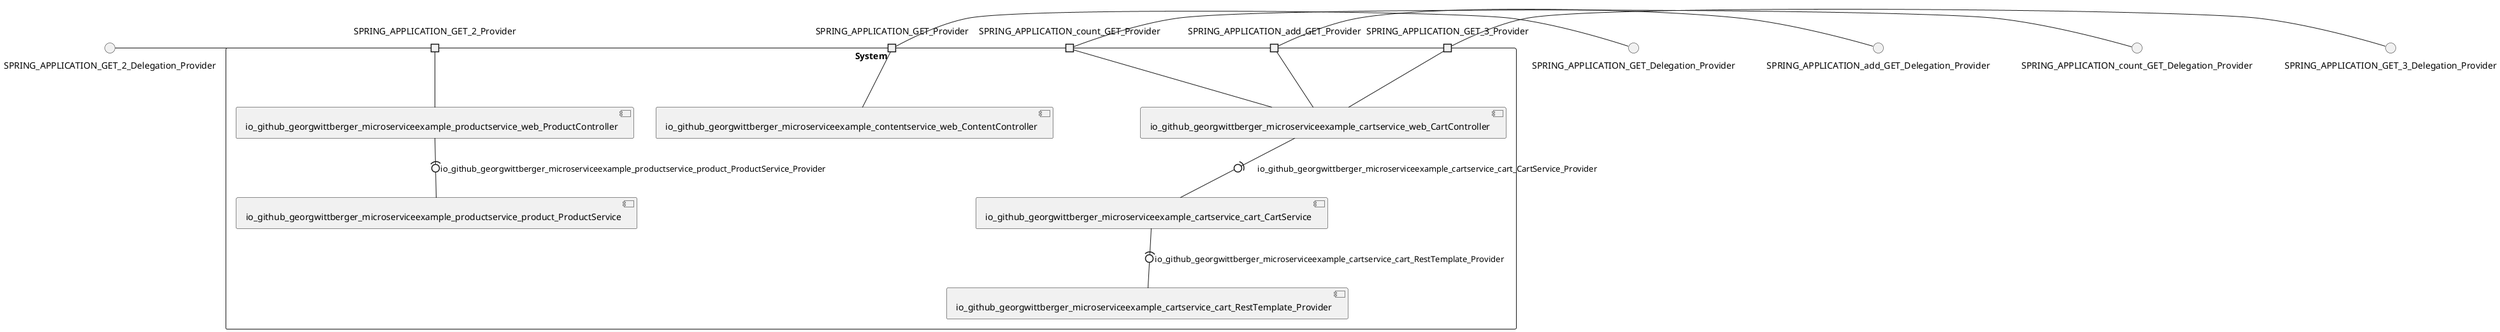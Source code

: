 @startuml
skinparam fixCircleLabelOverlapping true
skinparam componentStyle uml2
() SPRING_APPLICATION_GET_2_Delegation_Provider
() SPRING_APPLICATION_GET_3_Delegation_Provider
() SPRING_APPLICATION_GET_Delegation_Provider
() SPRING_APPLICATION_add_GET_Delegation_Provider
() SPRING_APPLICATION_count_GET_Delegation_Provider
rectangle System {
[io_github_georgwittberger_microserviceexample_cartservice_cart_CartService] [[georgwittberger-apache-spring-boot-microservice-example.repository#__Y8kOoEuEe-GHZoglGcv5w]]
[io_github_georgwittberger_microserviceexample_cartservice_cart_RestTemplate_Provider] [[georgwittberger-apache-spring-boot-microservice-example.repository#__Y8kOoEuEe-GHZoglGcv5w]]
[io_github_georgwittberger_microserviceexample_cartservice_web_CartController] [[georgwittberger-apache-spring-boot-microservice-example.repository#__Y8kOoEuEe-GHZoglGcv5w]]
[io_github_georgwittberger_microserviceexample_contentservice_web_ContentController] [[georgwittberger-apache-spring-boot-microservice-example.repository#__Y8kOoEuEe-GHZoglGcv5w]]
[io_github_georgwittberger_microserviceexample_productservice_product_ProductService] [[georgwittberger-apache-spring-boot-microservice-example.repository#__Y8kOoEuEe-GHZoglGcv5w]]
[io_github_georgwittberger_microserviceexample_productservice_web_ProductController] [[georgwittberger-apache-spring-boot-microservice-example.repository#__Y8kOoEuEe-GHZoglGcv5w]]
port SPRING_APPLICATION_GET_2_Provider
SPRING_APPLICATION_GET_2_Delegation_Provider - SPRING_APPLICATION_GET_2_Provider
SPRING_APPLICATION_GET_2_Provider - [io_github_georgwittberger_microserviceexample_productservice_web_ProductController]
port SPRING_APPLICATION_GET_3_Provider
SPRING_APPLICATION_GET_3_Delegation_Provider - SPRING_APPLICATION_GET_3_Provider
SPRING_APPLICATION_GET_3_Provider - [io_github_georgwittberger_microserviceexample_cartservice_web_CartController]
port SPRING_APPLICATION_GET_Provider
SPRING_APPLICATION_GET_Delegation_Provider - SPRING_APPLICATION_GET_Provider
SPRING_APPLICATION_GET_Provider - [io_github_georgwittberger_microserviceexample_contentservice_web_ContentController]
port SPRING_APPLICATION_add_GET_Provider
SPRING_APPLICATION_add_GET_Delegation_Provider - SPRING_APPLICATION_add_GET_Provider
SPRING_APPLICATION_add_GET_Provider - [io_github_georgwittberger_microserviceexample_cartservice_web_CartController]
port SPRING_APPLICATION_count_GET_Provider
SPRING_APPLICATION_count_GET_Delegation_Provider - SPRING_APPLICATION_count_GET_Provider
SPRING_APPLICATION_count_GET_Provider - [io_github_georgwittberger_microserviceexample_cartservice_web_CartController]
[io_github_georgwittberger_microserviceexample_cartservice_web_CartController] -(0- [io_github_georgwittberger_microserviceexample_cartservice_cart_CartService] : io_github_georgwittberger_microserviceexample_cartservice_cart_CartService_Provider
[io_github_georgwittberger_microserviceexample_cartservice_cart_CartService] -(0- [io_github_georgwittberger_microserviceexample_cartservice_cart_RestTemplate_Provider] : io_github_georgwittberger_microserviceexample_cartservice_cart_RestTemplate_Provider
[io_github_georgwittberger_microserviceexample_productservice_web_ProductController] -(0- [io_github_georgwittberger_microserviceexample_productservice_product_ProductService] : io_github_georgwittberger_microserviceexample_productservice_product_ProductService_Provider
}

@enduml
